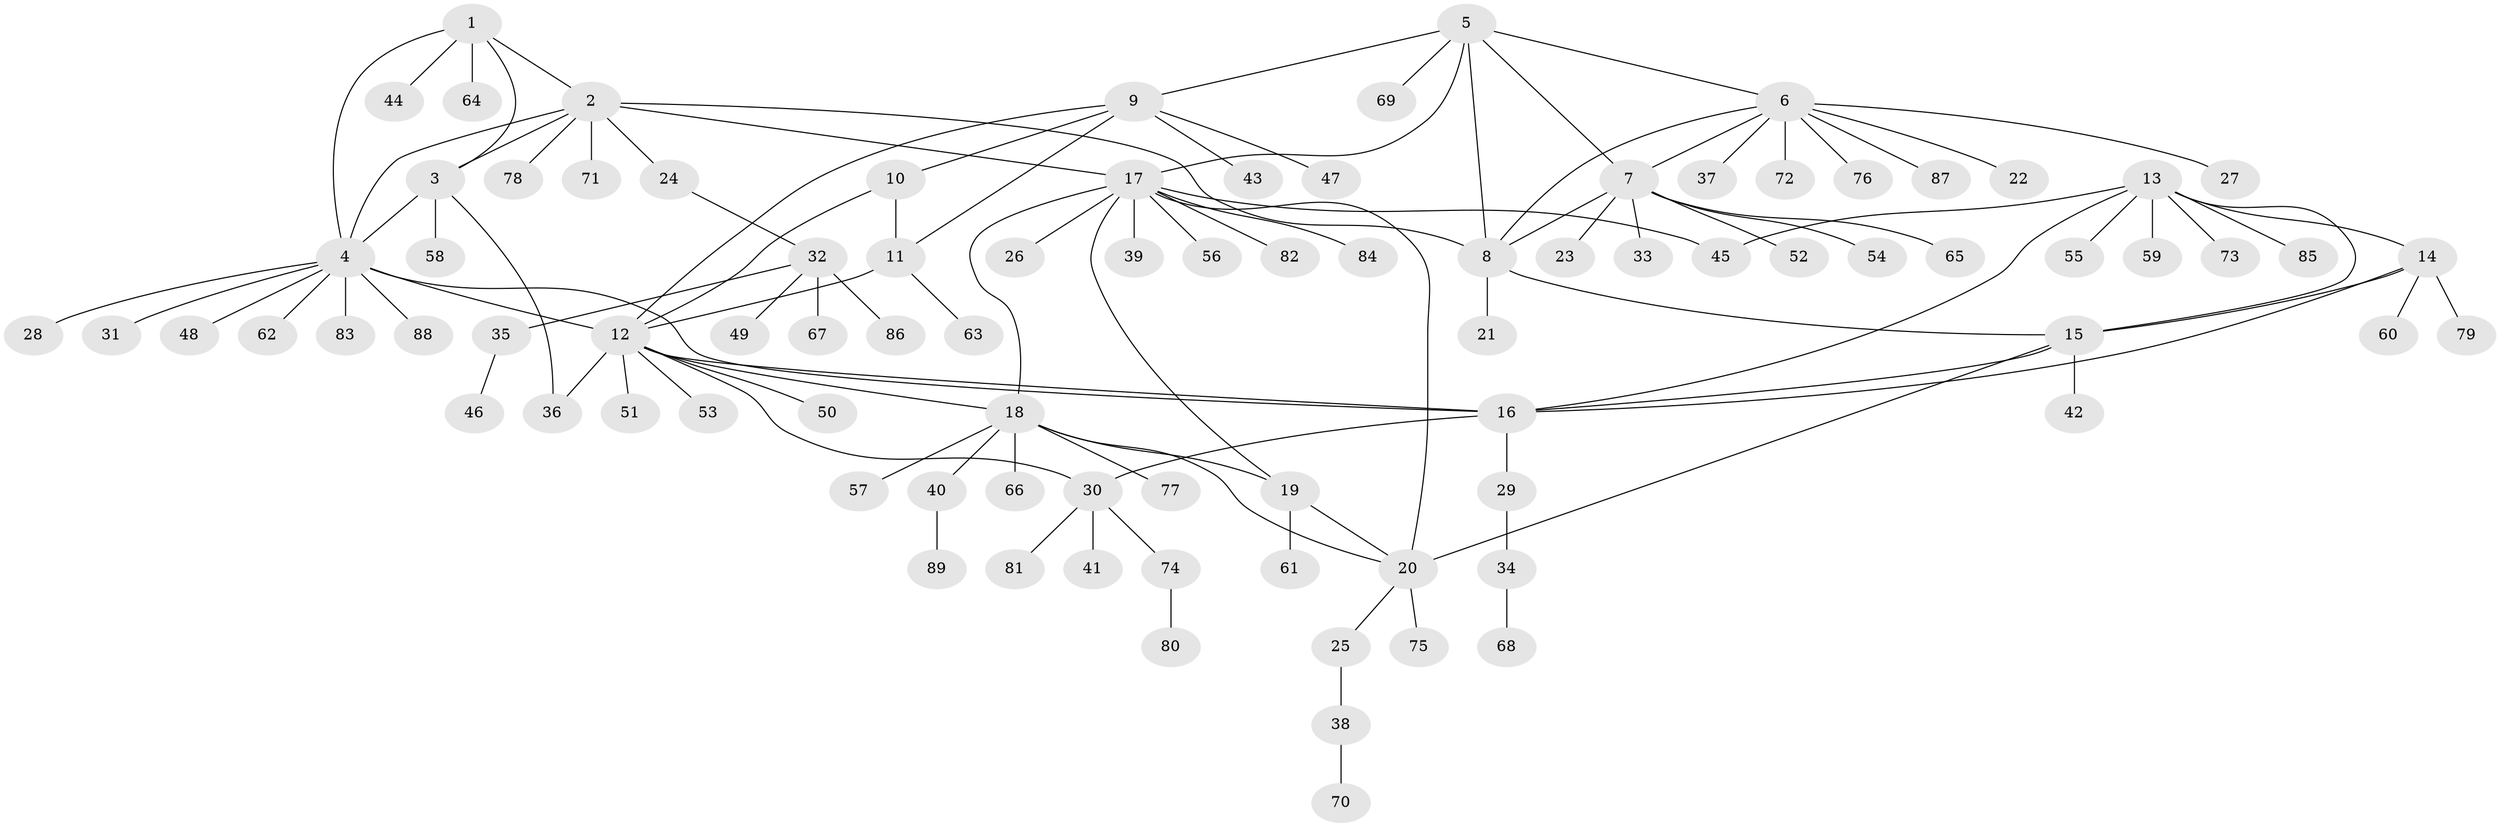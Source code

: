 // coarse degree distribution, {2: 0.02857142857142857, 1: 0.8285714285714286, 4: 0.08571428571428572, 14: 0.02857142857142857, 11: 0.02857142857142857}
// Generated by graph-tools (version 1.1) at 2025/57/03/04/25 21:57:39]
// undirected, 89 vertices, 112 edges
graph export_dot {
graph [start="1"]
  node [color=gray90,style=filled];
  1;
  2;
  3;
  4;
  5;
  6;
  7;
  8;
  9;
  10;
  11;
  12;
  13;
  14;
  15;
  16;
  17;
  18;
  19;
  20;
  21;
  22;
  23;
  24;
  25;
  26;
  27;
  28;
  29;
  30;
  31;
  32;
  33;
  34;
  35;
  36;
  37;
  38;
  39;
  40;
  41;
  42;
  43;
  44;
  45;
  46;
  47;
  48;
  49;
  50;
  51;
  52;
  53;
  54;
  55;
  56;
  57;
  58;
  59;
  60;
  61;
  62;
  63;
  64;
  65;
  66;
  67;
  68;
  69;
  70;
  71;
  72;
  73;
  74;
  75;
  76;
  77;
  78;
  79;
  80;
  81;
  82;
  83;
  84;
  85;
  86;
  87;
  88;
  89;
  1 -- 2;
  1 -- 3;
  1 -- 4;
  1 -- 44;
  1 -- 64;
  2 -- 3;
  2 -- 4;
  2 -- 8;
  2 -- 17;
  2 -- 24;
  2 -- 71;
  2 -- 78;
  3 -- 4;
  3 -- 36;
  3 -- 58;
  4 -- 12;
  4 -- 16;
  4 -- 28;
  4 -- 31;
  4 -- 48;
  4 -- 62;
  4 -- 83;
  4 -- 88;
  5 -- 6;
  5 -- 7;
  5 -- 8;
  5 -- 9;
  5 -- 17;
  5 -- 69;
  6 -- 7;
  6 -- 8;
  6 -- 22;
  6 -- 27;
  6 -- 37;
  6 -- 72;
  6 -- 76;
  6 -- 87;
  7 -- 8;
  7 -- 23;
  7 -- 33;
  7 -- 52;
  7 -- 54;
  7 -- 65;
  8 -- 15;
  8 -- 21;
  9 -- 10;
  9 -- 11;
  9 -- 12;
  9 -- 43;
  9 -- 47;
  10 -- 11;
  10 -- 12;
  11 -- 12;
  11 -- 63;
  12 -- 16;
  12 -- 18;
  12 -- 30;
  12 -- 36;
  12 -- 50;
  12 -- 51;
  12 -- 53;
  13 -- 14;
  13 -- 15;
  13 -- 16;
  13 -- 45;
  13 -- 55;
  13 -- 59;
  13 -- 73;
  13 -- 85;
  14 -- 15;
  14 -- 16;
  14 -- 60;
  14 -- 79;
  15 -- 16;
  15 -- 20;
  15 -- 42;
  16 -- 29;
  16 -- 30;
  17 -- 18;
  17 -- 19;
  17 -- 20;
  17 -- 26;
  17 -- 39;
  17 -- 45;
  17 -- 56;
  17 -- 82;
  17 -- 84;
  18 -- 19;
  18 -- 20;
  18 -- 40;
  18 -- 57;
  18 -- 66;
  18 -- 77;
  19 -- 20;
  19 -- 61;
  20 -- 25;
  20 -- 75;
  24 -- 32;
  25 -- 38;
  29 -- 34;
  30 -- 41;
  30 -- 74;
  30 -- 81;
  32 -- 35;
  32 -- 49;
  32 -- 67;
  32 -- 86;
  34 -- 68;
  35 -- 46;
  38 -- 70;
  40 -- 89;
  74 -- 80;
}
